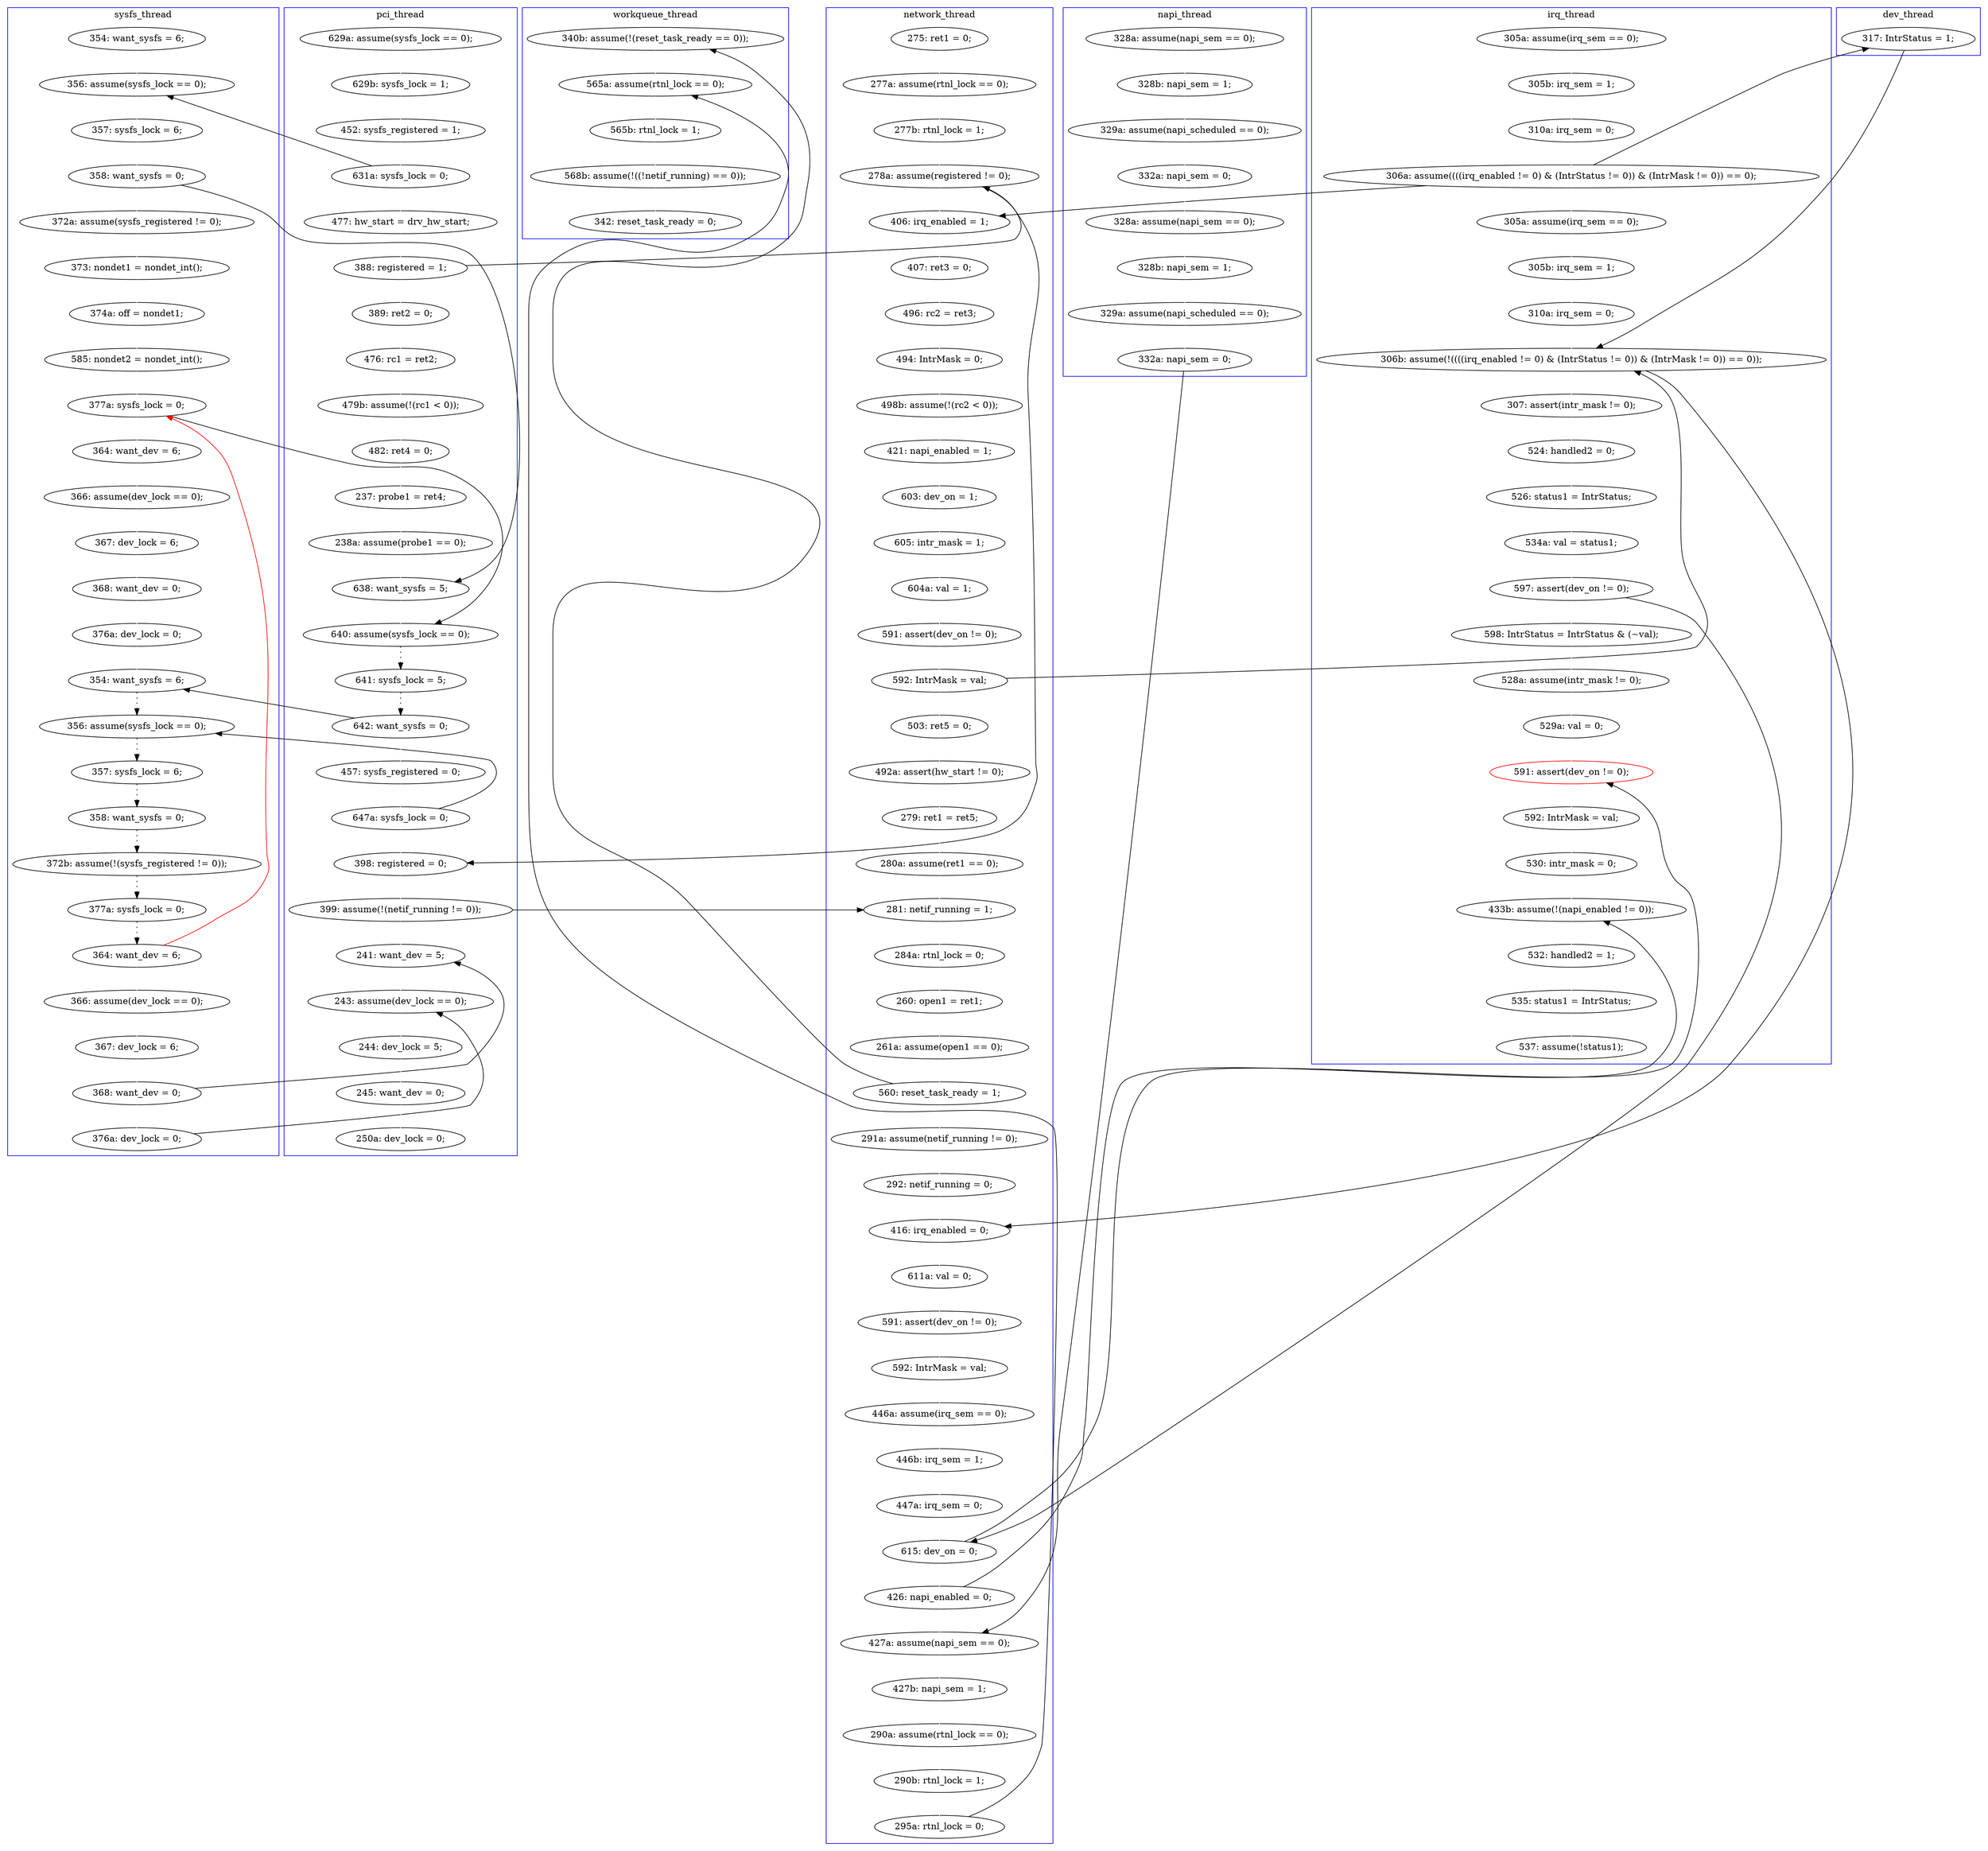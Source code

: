 digraph Counterexample {
	42 -> 62 [color = white, style = solid]
	115 -> 174 [color = black, style = solid, constraint = false]
	219 -> 261 [color = black, style = solid, constraint = false]
	42 -> 45 [color = black, style = solid, constraint = false]
	103 -> 109 [color = black, style = solid, constraint = false]
	182 -> 193 [color = white, style = solid]
	115 -> 206 [color = white, style = solid]
	93 -> 104 [color = black, style = solid, constraint = false]
	247 -> 248 [color = white, style = solid]
	265 -> 266 [color = white, style = solid]
	261 -> 262 [color = white, style = solid]
	122 -> 125 [color = white, style = solid]
	269 -> 270 [color = white, style = solid]
	104 -> 109 [color = black, style = dotted]
	161 -> 213 [color = black, style = solid, constraint = false]
	33 -> 36 [color = white, style = solid]
	120 -> 121 [color = white, style = solid]
	251 -> 260 [color = white, style = solid]
	233 -> 234 [color = white, style = solid]
	61 -> 91 [color = black, style = solid, constraint = false]
	111 -> 153 [color = black, style = dotted]
	188 -> 189 [color = white, style = solid]
	51 -> 55 [color = white, style = solid]
	272 -> 277 [color = white, style = solid]
	202 -> 214 [color = white, style = solid]
	226 -> 230 [color = white, style = solid]
	71 -> 74 [color = white, style = solid]
	284 -> 285 [color = white, style = solid]
	285 -> 287 [color = white, style = solid]
	170 -> 171 [color = white, style = solid]
	137 -> 139 [color = white, style = solid]
	230 -> 241 [color = white, style = solid]
	234 -> 247 [color = white, style = solid]
	148 -> 149 [color = white, style = solid]
	206 -> 207 [color = white, style = solid]
	136 -> 137 [color = white, style = solid]
	125 -> 156 [color = black, style = solid, constraint = false]
	139 -> 141 [color = white, style = solid]
	270 -> 272 [color = white, style = solid]
	231 -> 233 [color = white, style = solid]
	135 -> 136 [color = white, style = solid]
	291 -> 293 [color = white, style = solid]
	249 -> 251 [color = white, style = solid]
	110 -> 111 [color = black, style = dotted]
	141 -> 144 [color = white, style = solid]
	61 -> 82 [color = white, style = solid]
	157 -> 170 [color = black, style = solid, constraint = false]
	152 -> 161 [color = white, style = solid]
	58 -> 61 [color = white, style = solid]
	178 -> 229 [color = black, style = solid, constraint = false]
	52 -> 53 [color = white, style = solid]
	169 -> 170 [color = white, style = solid]
	153 -> 172 [color = black, style = dotted]
	101 -> 104 [color = white, style = solid]
	79 -> 88 [color = white, style = solid]
	177 -> 178 [color = white, style = solid]
	193 -> 201 [color = white, style = solid]
	96 -> 186 [color = white, style = solid]
	192 -> 219 [color = white, style = solid]
	46 -> 47 [color = white, style = solid]
	107 -> 108 [color = white, style = solid]
	260 -> 291 [color = black, style = solid, constraint = false]
	287 -> 291 [color = white, style = solid]
	179 -> 182 [color = white, style = solid]
	69 -> 125 [color = black, style = solid, constraint = false]
	74 -> 75 [color = white, style = solid]
	174 -> 213 [color = black, style = solid, constraint = false]
	149 -> 150 [color = white, style = solid]
	40 -> 45 [color = white, style = solid]
	178 -> 208 [color = white, style = solid]
	55 -> 58 [color = white, style = solid]
	194 -> 269 [color = white, style = solid]
	76 -> 79 [color = white, style = solid]
	47 -> 50 [color = white, style = solid]
	113 -> 115 [color = white, style = solid]
	165 -> 166 [color = white, style = solid]
	91 -> 92 [color = black, style = dotted]
	157 -> 229 [color = white, style = solid]
	193 -> 194 [color = black, style = solid, constraint = false]
	213 -> 220 [color = white, style = solid]
	161 -> 164 [color = white, style = solid]
	235 -> 236 [color = white, style = solid]
	213 -> 214 [color = black, style = solid, constraint = false]
	108 -> 113 [color = white, style = solid]
	109 -> 110 [color = black, style = dotted]
	103 -> 156 [color = white, style = solid]
	86 -> 101 [color = white, style = solid]
	45 -> 46 [color = white, style = solid]
	236 -> 237 [color = white, style = solid]
	166 -> 169 [color = white, style = solid]
	53 -> 96 [color = white, style = solid]
	208 -> 235 [color = black, style = solid, constraint = false]
	248 -> 249 [color = white, style = solid]
	267 -> 269 [color = black, style = solid, constraint = false]
	75 -> 76 [color = white, style = solid]
	144 -> 148 [color = white, style = solid]
	50 -> 51 [color = white, style = solid]
	229 -> 235 [color = white, style = solid]
	85 -> 86 [color = white, style = solid]
	115 -> 135 [color = black, style = solid, constraint = false]
	32 -> 33 [color = white, style = solid]
	201 -> 202 [color = white, style = solid]
	241 -> 251 [color = black, style = solid, constraint = false]
	260 -> 261 [color = white, style = solid]
	293 -> 294 [color = white, style = solid]
	251 -> 284 [color = black, style = solid, constraint = false]
	171 -> 179 [color = white, style = solid]
	70 -> 71 [color = white, style = solid]
	214 -> 231 [color = white, style = solid]
	266 -> 267 [color = white, style = solid]
	93 -> 97 [color = white, style = solid]
	172 -> 173 [color = black, style = dotted]
	210 -> 213 [color = white, style = solid]
	47 -> 88 [color = black, style = solid, constraint = false]
	156 -> 157 [color = white, style = solid]
	273 -> 284 [color = white, style = solid]
	173 -> 61 [color = red, style = solid, constraint = false]
	62 -> 69 [color = white, style = solid]
	294 -> 297 [color = white, style = solid]
	176 -> 177 [color = white, style = solid]
	207 -> 210 [color = white, style = solid]
	173 -> 176 [color = white, style = solid]
	84 -> 85 [color = white, style = solid]
	164 -> 165 [color = white, style = solid]
	242 -> 245 [color = white, style = solid]
	245 -> 273 [color = white, style = solid]
	125 -> 135 [color = white, style = solid]
	88 -> 91 [color = white, style = solid]
	150 -> 152 [color = white, style = solid]
	186 -> 188 [color = white, style = solid]
	97 -> 103 [color = white, style = solid]
	241 -> 242 [color = white, style = solid]
	82 -> 84 [color = white, style = solid]
	237 -> 252 [color = white, style = solid]
	121 -> 122 [color = white, style = solid]
	220 -> 225 [color = white, style = solid]
	225 -> 226 [color = white, style = solid]
	262 -> 265 [color = white, style = solid]
	69 -> 70 [color = white, style = solid]
	36 -> 42 [color = white, style = solid]
	189 -> 192 [color = white, style = solid]
	92 -> 93 [color = black, style = dotted]
	subgraph cluster7 {
		label = dev_thread
		color = blue
		174  [label = "317: IntrStatus = 1;"]
	}
	subgraph cluster4 {
		label = napi_thread
		color = blue
		52  [label = "328a: assume(napi_sem == 0);"]
		188  [label = "328a: assume(napi_sem == 0);"]
		219  [label = "332a: napi_sem = 0;"]
		189  [label = "328b: napi_sem = 1;"]
		192  [label = "329a: assume(napi_scheduled == 0);"]
		53  [label = "328b: napi_sem = 1;"]
		96  [label = "329a: assume(napi_scheduled == 0);"]
		186  [label = "332a: napi_sem = 0;"]
	}
	subgraph cluster3 {
		label = irq_thread
		color = blue
		284  [label = "591: assert(dev_on != 0);", color = red]
		230  [label = "534a: val = status1;"]
		297  [label = "537: assume(!status1);"]
		220  [label = "307: assert(intr_mask != 0);"]
		107  [label = "305a: assume(irq_sem == 0);"]
		213  [label = "306b: assume(!((((irq_enabled != 0) & (IntrStatus != 0)) & (IntrMask != 0)) == 0));"]
		245  [label = "528a: assume(intr_mask != 0);"]
		210  [label = "310a: irq_sem = 0;"]
		294  [label = "535: status1 = IntrStatus;"]
		293  [label = "532: handled2 = 1;"]
		226  [label = "526: status1 = IntrStatus;"]
		291  [label = "433b: assume(!(napi_enabled != 0));"]
		273  [label = "529a: val = 0;"]
		285  [label = "592: IntrMask = val;"]
		113  [label = "310a: irq_sem = 0;"]
		108  [label = "305b: irq_sem = 1;"]
		206  [label = "305a: assume(irq_sem == 0);"]
		287  [label = "530: intr_mask = 0;"]
		242  [label = "598: IntrStatus = IntrStatus & (~val);"]
		207  [label = "305b: irq_sem = 1;"]
		241  [label = "597: assert(dev_on != 0);"]
		225  [label = "524: handled2 = 0;"]
		115  [label = "306a: assume((((irq_enabled != 0) & (IntrStatus != 0)) & (IntrMask != 0)) == 0);"]
	}
	subgraph cluster5 {
		label = workqueue_thread
		color = blue
		269  [label = "565a: assume(rtnl_lock == 0);"]
		277  [label = "342: reset_task_ready = 0;"]
		194  [label = "340b: assume(!(reset_task_ready == 0));"]
		270  [label = "565b: rtnl_lock = 1;"]
		272  [label = "568b: assume(!((!netif_running) == 0));"]
	}
	subgraph cluster6 {
		label = sysfs_thread
		color = blue
		111  [label = "358: want_sysfs = 0;"]
		86  [label = "368: want_dev = 0;"]
		50  [label = "372a: assume(sysfs_registered != 0);"]
		101  [label = "376a: dev_lock = 0;"]
		177  [label = "367: dev_lock = 6;"]
		153  [label = "372b: assume(!(sysfs_registered != 0));"]
		109  [label = "356: assume(sysfs_lock == 0);"]
		104  [label = "354: want_sysfs = 6;"]
		55  [label = "374a: off = nondet1;"]
		176  [label = "366: assume(dev_lock == 0);"]
		47  [label = "358: want_sysfs = 0;"]
		173  [label = "364: want_dev = 6;"]
		45  [label = "356: assume(sysfs_lock == 0);"]
		46  [label = "357: sysfs_lock = 6;"]
		51  [label = "373: nondet1 = nondet_int();"]
		58  [label = "585: nondet2 = nondet_int();"]
		82  [label = "364: want_dev = 6;"]
		40  [label = "354: want_sysfs = 6;"]
		172  [label = "377a: sysfs_lock = 0;"]
		84  [label = "366: assume(dev_lock == 0);"]
		178  [label = "368: want_dev = 0;"]
		85  [label = "367: dev_lock = 6;"]
		208  [label = "376a: dev_lock = 0;"]
		61  [label = "377a: sysfs_lock = 0;"]
		110  [label = "357: sysfs_lock = 6;"]
	}
	subgraph cluster1 {
		label = pci_thread
		color = blue
		42  [label = "631a: sysfs_lock = 0;"]
		237  [label = "245: want_dev = 0;"]
		33  [label = "629b: sysfs_lock = 1;"]
		97  [label = "457: sysfs_registered = 0;"]
		88  [label = "638: want_sysfs = 5;"]
		74  [label = "479b: assume(!(rc1 < 0));"]
		92  [label = "641: sysfs_lock = 5;"]
		32  [label = "629a: assume(sysfs_lock == 0);"]
		93  [label = "642: want_sysfs = 0;"]
		62  [label = "477: hw_start = drv_hw_start;"]
		156  [label = "398: registered = 0;"]
		236  [label = "244: dev_lock = 5;"]
		157  [label = "399: assume(!(netif_running != 0));"]
		235  [label = "243: assume(dev_lock == 0);"]
		229  [label = "241: want_dev = 5;"]
		69  [label = "388: registered = 1;"]
		36  [label = "452: sysfs_registered = 1;"]
		76  [label = "237: probe1 = ret4;"]
		103  [label = "647a: sysfs_lock = 0;"]
		91  [label = "640: assume(sysfs_lock == 0);"]
		79  [label = "238a: assume(probe1 == 0);"]
		252  [label = "250a: dev_lock = 0;"]
		71  [label = "476: rc1 = ret2;"]
		70  [label = "389: ret2 = 0;"]
		75  [label = "482: ret4 = 0;"]
	}
	subgraph cluster2 {
		label = network_thread
		color = blue
		120  [label = "275: ret1 = 0;"]
		121  [label = "277a: assume(rtnl_lock == 0);"]
		261  [label = "427a: assume(napi_sem == 0);"]
		166  [label = "279: ret1 = ret5;"]
		139  [label = "494: IntrMask = 0;"]
		135  [label = "406: irq_enabled = 1;"]
		249  [label = "447a: irq_sem = 0;"]
		170  [label = "281: netif_running = 1;"]
		202  [label = "292: netif_running = 0;"]
		231  [label = "611a: val = 0;"]
		164  [label = "503: ret5 = 0;"]
		149  [label = "605: intr_mask = 1;"]
		125  [label = "278a: assume(registered != 0);"]
		182  [label = "261a: assume(open1 == 0);"]
		265  [label = "290a: assume(rtnl_lock == 0);"]
		136  [label = "407: ret3 = 0;"]
		122  [label = "277b: rtnl_lock = 1;"]
		251  [label = "615: dev_on = 0;"]
		262  [label = "427b: napi_sem = 1;"]
		193  [label = "560: reset_task_ready = 1;"]
		137  [label = "496: rc2 = ret3;"]
		165  [label = "492a: assert(hw_start != 0);"]
		169  [label = "280a: assume(ret1 == 0);"]
		267  [label = "295a: rtnl_lock = 0;"]
		150  [label = "604a: val = 1;"]
		233  [label = "591: assert(dev_on != 0);"]
		144  [label = "421: napi_enabled = 1;"]
		248  [label = "446b: irq_sem = 1;"]
		161  [label = "592: IntrMask = val;"]
		171  [label = "284a: rtnl_lock = 0;"]
		266  [label = "290b: rtnl_lock = 1;"]
		234  [label = "592: IntrMask = val;"]
		148  [label = "603: dev_on = 1;"]
		201  [label = "291a: assume(netif_running != 0);"]
		141  [label = "498b: assume(!(rc2 < 0));"]
		214  [label = "416: irq_enabled = 0;"]
		260  [label = "426: napi_enabled = 0;"]
		247  [label = "446a: assume(irq_sem == 0);"]
		152  [label = "591: assert(dev_on != 0);"]
		179  [label = "260: open1 = ret1;"]
	}
}